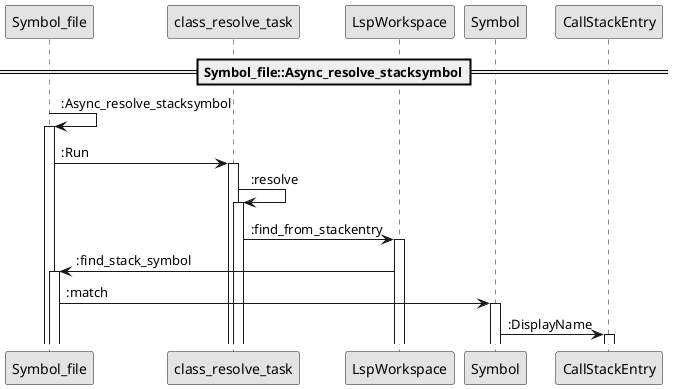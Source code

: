 
@startuml
skinparam monochrome true
autoactivate on
==Symbol_file::Async_resolve_stacksymbol==
Symbol_file -> Symbol_file::Async_resolve_stacksymbol
Symbol_file -> class_resolve_task::Run
class_resolve_task -> class_resolve_task::resolve
class_resolve_task -> LspWorkspace::find_from_stackentry
LspWorkspace -> Symbol_file::find_stack_symbol
Symbol_file -> Symbol::match
Symbol -> CallStackEntry::DisplayName
@enduml
